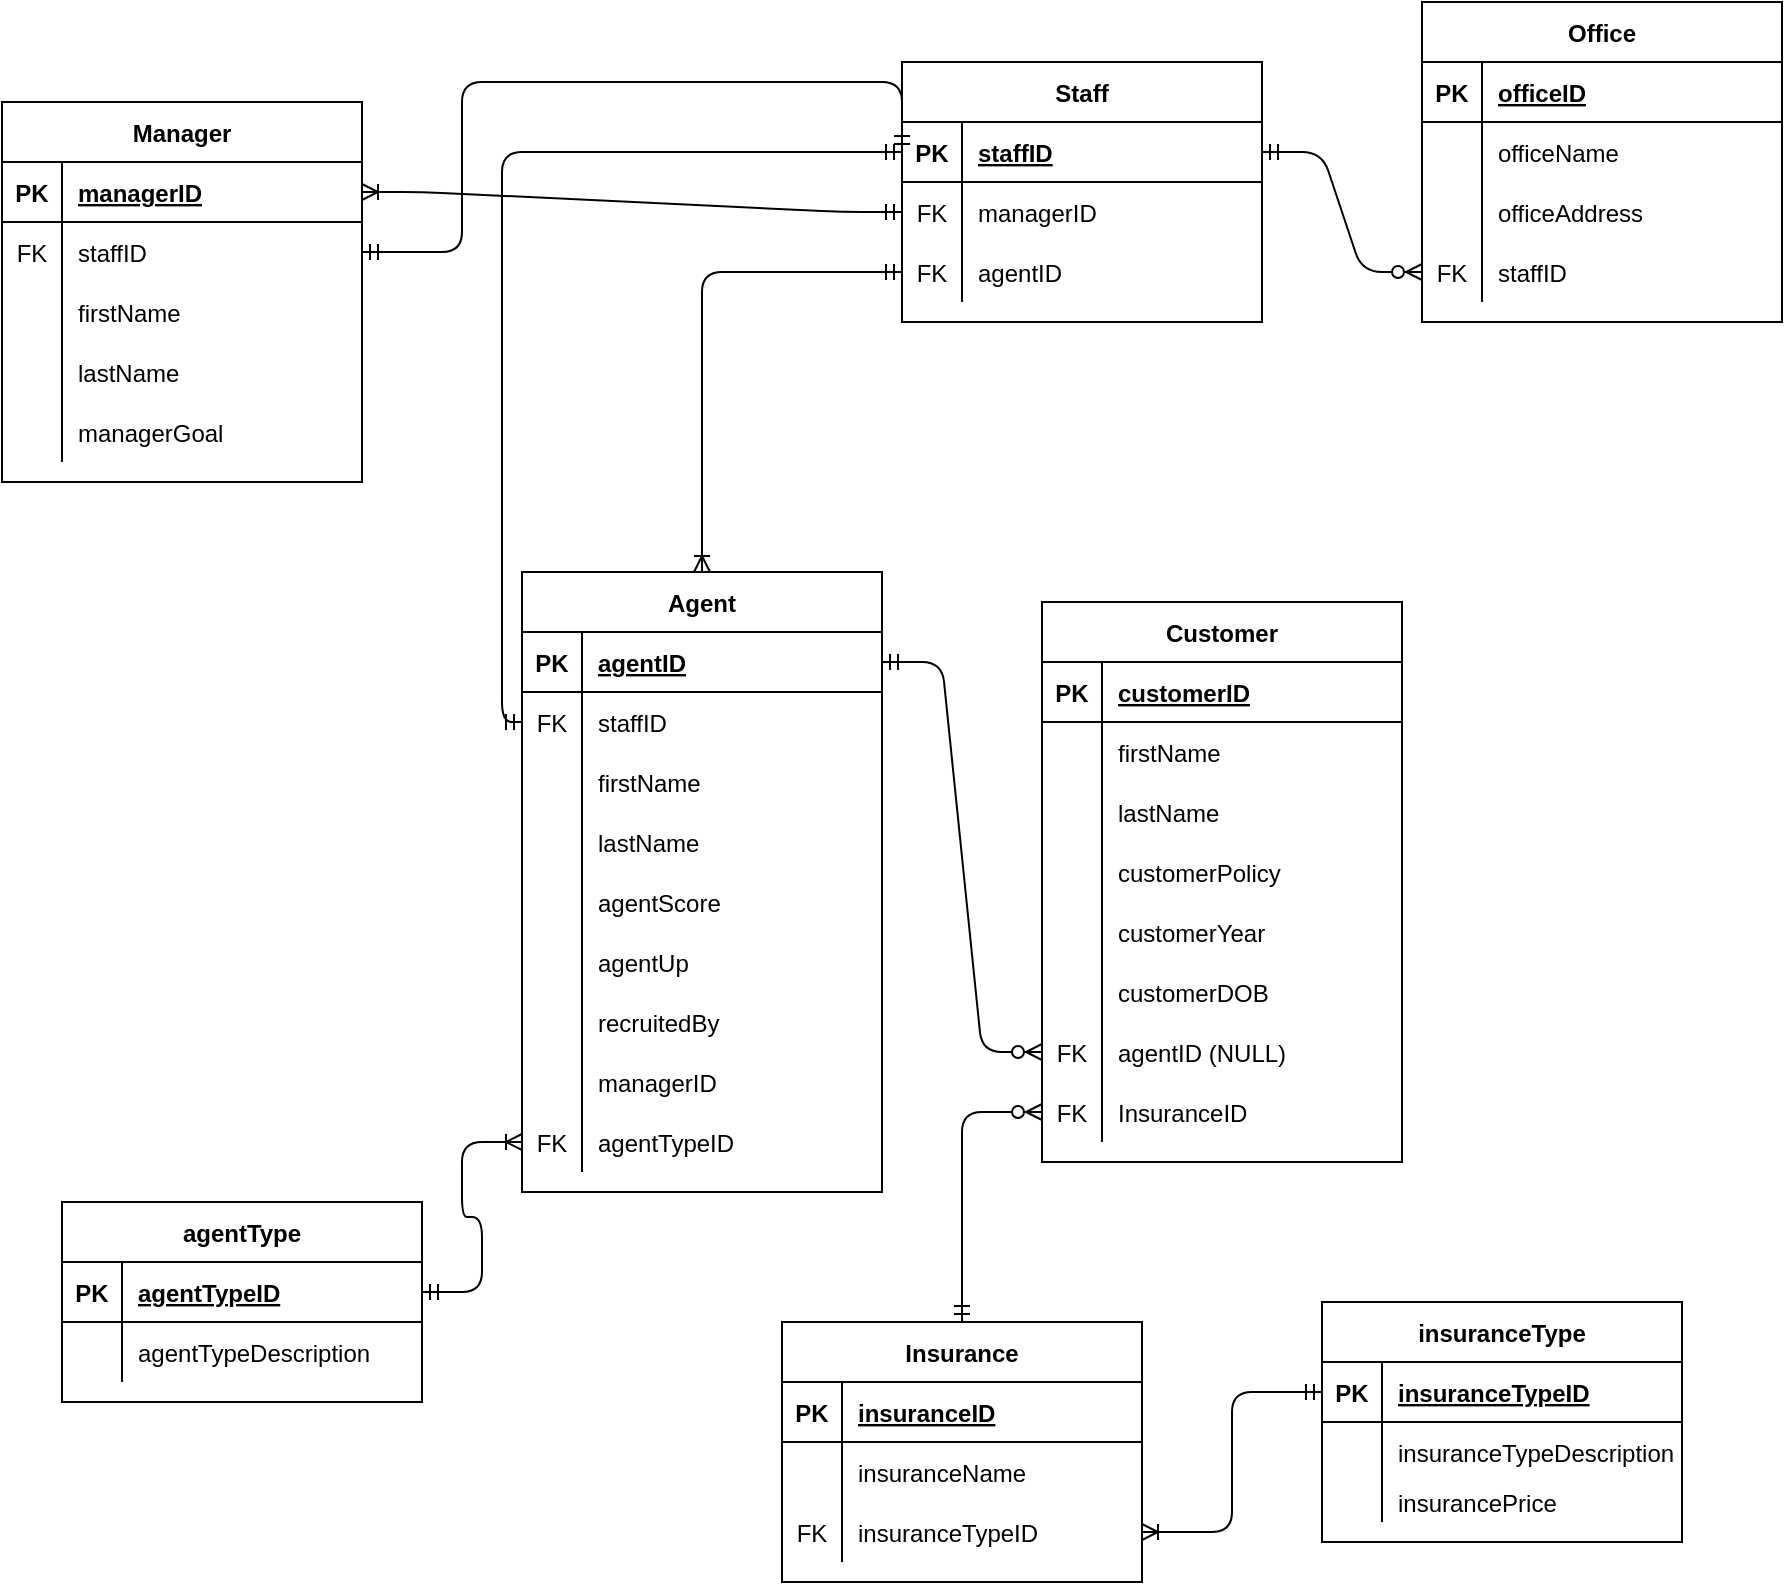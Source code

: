 <mxfile version="13.10.0" type="github">
  <diagram id="1as-1_g_z5-fIdYsQ-eC" name="Page-1">
    <mxGraphModel dx="2523" dy="2034" grid="1" gridSize="10" guides="1" tooltips="1" connect="1" arrows="1" fold="1" page="1" pageScale="1" pageWidth="850" pageHeight="1100" math="0" shadow="0">
      <root>
        <mxCell id="0" />
        <mxCell id="1" parent="0" />
        <mxCell id="rivJpe2qeoZ3pOPvyMkI-2" value="Office" style="shape=table;startSize=30;container=1;collapsible=1;childLayout=tableLayout;fixedRows=1;rowLines=0;fontStyle=1;align=center;resizeLast=1;" parent="1" vertex="1">
          <mxGeometry x="180" y="-180" width="180" height="160" as="geometry" />
        </mxCell>
        <mxCell id="rivJpe2qeoZ3pOPvyMkI-3" value="" style="shape=partialRectangle;collapsible=0;dropTarget=0;pointerEvents=0;fillColor=none;top=0;left=0;bottom=1;right=0;points=[[0,0.5],[1,0.5]];portConstraint=eastwest;" parent="rivJpe2qeoZ3pOPvyMkI-2" vertex="1">
          <mxGeometry y="30" width="180" height="30" as="geometry" />
        </mxCell>
        <mxCell id="rivJpe2qeoZ3pOPvyMkI-4" value="PK" style="shape=partialRectangle;connectable=0;fillColor=none;top=0;left=0;bottom=0;right=0;fontStyle=1;overflow=hidden;" parent="rivJpe2qeoZ3pOPvyMkI-3" vertex="1">
          <mxGeometry width="30" height="30" as="geometry" />
        </mxCell>
        <mxCell id="rivJpe2qeoZ3pOPvyMkI-5" value="officeID" style="shape=partialRectangle;connectable=0;fillColor=none;top=0;left=0;bottom=0;right=0;align=left;spacingLeft=6;fontStyle=5;overflow=hidden;" parent="rivJpe2qeoZ3pOPvyMkI-3" vertex="1">
          <mxGeometry x="30" width="150" height="30" as="geometry" />
        </mxCell>
        <mxCell id="rivJpe2qeoZ3pOPvyMkI-6" value="" style="shape=partialRectangle;collapsible=0;dropTarget=0;pointerEvents=0;fillColor=none;top=0;left=0;bottom=0;right=0;points=[[0,0.5],[1,0.5]];portConstraint=eastwest;" parent="rivJpe2qeoZ3pOPvyMkI-2" vertex="1">
          <mxGeometry y="60" width="180" height="30" as="geometry" />
        </mxCell>
        <mxCell id="rivJpe2qeoZ3pOPvyMkI-7" value="" style="shape=partialRectangle;connectable=0;fillColor=none;top=0;left=0;bottom=0;right=0;editable=1;overflow=hidden;" parent="rivJpe2qeoZ3pOPvyMkI-6" vertex="1">
          <mxGeometry width="30" height="30" as="geometry" />
        </mxCell>
        <mxCell id="rivJpe2qeoZ3pOPvyMkI-8" value="officeName" style="shape=partialRectangle;connectable=0;fillColor=none;top=0;left=0;bottom=0;right=0;align=left;spacingLeft=6;overflow=hidden;" parent="rivJpe2qeoZ3pOPvyMkI-6" vertex="1">
          <mxGeometry x="30" width="150" height="30" as="geometry" />
        </mxCell>
        <mxCell id="rivJpe2qeoZ3pOPvyMkI-12" value="" style="shape=partialRectangle;collapsible=0;dropTarget=0;pointerEvents=0;fillColor=none;top=0;left=0;bottom=0;right=0;points=[[0,0.5],[1,0.5]];portConstraint=eastwest;" parent="rivJpe2qeoZ3pOPvyMkI-2" vertex="1">
          <mxGeometry y="90" width="180" height="30" as="geometry" />
        </mxCell>
        <mxCell id="rivJpe2qeoZ3pOPvyMkI-13" value="" style="shape=partialRectangle;connectable=0;fillColor=none;top=0;left=0;bottom=0;right=0;editable=1;overflow=hidden;" parent="rivJpe2qeoZ3pOPvyMkI-12" vertex="1">
          <mxGeometry width="30" height="30" as="geometry" />
        </mxCell>
        <mxCell id="rivJpe2qeoZ3pOPvyMkI-14" value="officeAddress" style="shape=partialRectangle;connectable=0;fillColor=none;top=0;left=0;bottom=0;right=0;align=left;spacingLeft=6;overflow=hidden;" parent="rivJpe2qeoZ3pOPvyMkI-12" vertex="1">
          <mxGeometry x="30" width="150" height="30" as="geometry" />
        </mxCell>
        <mxCell id="LaG_IVPDNWVPYd7C0m55-23" value="" style="shape=partialRectangle;collapsible=0;dropTarget=0;pointerEvents=0;fillColor=none;top=0;left=0;bottom=0;right=0;points=[[0,0.5],[1,0.5]];portConstraint=eastwest;" parent="rivJpe2qeoZ3pOPvyMkI-2" vertex="1">
          <mxGeometry y="120" width="180" height="30" as="geometry" />
        </mxCell>
        <mxCell id="LaG_IVPDNWVPYd7C0m55-24" value="FK" style="shape=partialRectangle;connectable=0;fillColor=none;top=0;left=0;bottom=0;right=0;editable=1;overflow=hidden;" parent="LaG_IVPDNWVPYd7C0m55-23" vertex="1">
          <mxGeometry width="30" height="30" as="geometry" />
        </mxCell>
        <mxCell id="LaG_IVPDNWVPYd7C0m55-25" value="staffID" style="shape=partialRectangle;connectable=0;fillColor=none;top=0;left=0;bottom=0;right=0;align=left;spacingLeft=6;overflow=hidden;" parent="LaG_IVPDNWVPYd7C0m55-23" vertex="1">
          <mxGeometry x="30" width="150" height="30" as="geometry" />
        </mxCell>
        <mxCell id="LaG_IVPDNWVPYd7C0m55-26" value="Staff" style="shape=table;startSize=30;container=1;collapsible=1;childLayout=tableLayout;fixedRows=1;rowLines=0;fontStyle=1;align=center;resizeLast=1;" parent="1" vertex="1">
          <mxGeometry x="-80" y="-150" width="180" height="130" as="geometry" />
        </mxCell>
        <mxCell id="LaG_IVPDNWVPYd7C0m55-27" value="" style="shape=partialRectangle;collapsible=0;dropTarget=0;pointerEvents=0;fillColor=none;top=0;left=0;bottom=1;right=0;points=[[0,0.5],[1,0.5]];portConstraint=eastwest;" parent="LaG_IVPDNWVPYd7C0m55-26" vertex="1">
          <mxGeometry y="30" width="180" height="30" as="geometry" />
        </mxCell>
        <mxCell id="LaG_IVPDNWVPYd7C0m55-28" value="PK" style="shape=partialRectangle;connectable=0;fillColor=none;top=0;left=0;bottom=0;right=0;fontStyle=1;overflow=hidden;" parent="LaG_IVPDNWVPYd7C0m55-27" vertex="1">
          <mxGeometry width="30" height="30" as="geometry" />
        </mxCell>
        <mxCell id="LaG_IVPDNWVPYd7C0m55-29" value="staffID" style="shape=partialRectangle;connectable=0;fillColor=none;top=0;left=0;bottom=0;right=0;align=left;spacingLeft=6;fontStyle=5;overflow=hidden;" parent="LaG_IVPDNWVPYd7C0m55-27" vertex="1">
          <mxGeometry x="30" width="150" height="30" as="geometry" />
        </mxCell>
        <mxCell id="LaG_IVPDNWVPYd7C0m55-30" value="" style="shape=partialRectangle;collapsible=0;dropTarget=0;pointerEvents=0;fillColor=none;top=0;left=0;bottom=0;right=0;points=[[0,0.5],[1,0.5]];portConstraint=eastwest;" parent="LaG_IVPDNWVPYd7C0m55-26" vertex="1">
          <mxGeometry y="60" width="180" height="30" as="geometry" />
        </mxCell>
        <mxCell id="LaG_IVPDNWVPYd7C0m55-31" value="FK" style="shape=partialRectangle;connectable=0;fillColor=none;top=0;left=0;bottom=0;right=0;editable=1;overflow=hidden;" parent="LaG_IVPDNWVPYd7C0m55-30" vertex="1">
          <mxGeometry width="30" height="30" as="geometry" />
        </mxCell>
        <mxCell id="LaG_IVPDNWVPYd7C0m55-32" value="managerID" style="shape=partialRectangle;connectable=0;fillColor=none;top=0;left=0;bottom=0;right=0;align=left;spacingLeft=6;overflow=hidden;" parent="LaG_IVPDNWVPYd7C0m55-30" vertex="1">
          <mxGeometry x="30" width="150" height="30" as="geometry" />
        </mxCell>
        <mxCell id="LaG_IVPDNWVPYd7C0m55-33" value="" style="shape=partialRectangle;collapsible=0;dropTarget=0;pointerEvents=0;fillColor=none;top=0;left=0;bottom=0;right=0;points=[[0,0.5],[1,0.5]];portConstraint=eastwest;" parent="LaG_IVPDNWVPYd7C0m55-26" vertex="1">
          <mxGeometry y="90" width="180" height="30" as="geometry" />
        </mxCell>
        <mxCell id="LaG_IVPDNWVPYd7C0m55-34" value="FK" style="shape=partialRectangle;connectable=0;fillColor=none;top=0;left=0;bottom=0;right=0;editable=1;overflow=hidden;" parent="LaG_IVPDNWVPYd7C0m55-33" vertex="1">
          <mxGeometry width="30" height="30" as="geometry" />
        </mxCell>
        <mxCell id="LaG_IVPDNWVPYd7C0m55-35" value="agentID" style="shape=partialRectangle;connectable=0;fillColor=none;top=0;left=0;bottom=0;right=0;align=left;spacingLeft=6;overflow=hidden;" parent="LaG_IVPDNWVPYd7C0m55-33" vertex="1">
          <mxGeometry x="30" width="150" height="30" as="geometry" />
        </mxCell>
        <mxCell id="LaG_IVPDNWVPYd7C0m55-65" value="Manager" style="shape=table;startSize=30;container=1;collapsible=1;childLayout=tableLayout;fixedRows=1;rowLines=0;fontStyle=1;align=center;resizeLast=1;" parent="1" vertex="1">
          <mxGeometry x="-530" y="-130" width="180" height="190" as="geometry" />
        </mxCell>
        <mxCell id="LaG_IVPDNWVPYd7C0m55-66" value="" style="shape=partialRectangle;collapsible=0;dropTarget=0;pointerEvents=0;fillColor=none;top=0;left=0;bottom=1;right=0;points=[[0,0.5],[1,0.5]];portConstraint=eastwest;" parent="LaG_IVPDNWVPYd7C0m55-65" vertex="1">
          <mxGeometry y="30" width="180" height="30" as="geometry" />
        </mxCell>
        <mxCell id="LaG_IVPDNWVPYd7C0m55-67" value="PK" style="shape=partialRectangle;connectable=0;fillColor=none;top=0;left=0;bottom=0;right=0;fontStyle=1;overflow=hidden;" parent="LaG_IVPDNWVPYd7C0m55-66" vertex="1">
          <mxGeometry width="30" height="30" as="geometry" />
        </mxCell>
        <mxCell id="LaG_IVPDNWVPYd7C0m55-68" value="managerID" style="shape=partialRectangle;connectable=0;fillColor=none;top=0;left=0;bottom=0;right=0;align=left;spacingLeft=6;fontStyle=5;overflow=hidden;" parent="LaG_IVPDNWVPYd7C0m55-66" vertex="1">
          <mxGeometry x="30" width="150" height="30" as="geometry" />
        </mxCell>
        <mxCell id="LaG_IVPDNWVPYd7C0m55-69" value="" style="shape=partialRectangle;collapsible=0;dropTarget=0;pointerEvents=0;fillColor=none;top=0;left=0;bottom=0;right=0;points=[[0,0.5],[1,0.5]];portConstraint=eastwest;" parent="LaG_IVPDNWVPYd7C0m55-65" vertex="1">
          <mxGeometry y="60" width="180" height="30" as="geometry" />
        </mxCell>
        <mxCell id="LaG_IVPDNWVPYd7C0m55-70" value="FK" style="shape=partialRectangle;connectable=0;fillColor=none;top=0;left=0;bottom=0;right=0;editable=1;overflow=hidden;" parent="LaG_IVPDNWVPYd7C0m55-69" vertex="1">
          <mxGeometry width="30" height="30" as="geometry" />
        </mxCell>
        <mxCell id="LaG_IVPDNWVPYd7C0m55-71" value="staffID" style="shape=partialRectangle;connectable=0;fillColor=none;top=0;left=0;bottom=0;right=0;align=left;spacingLeft=6;overflow=hidden;" parent="LaG_IVPDNWVPYd7C0m55-69" vertex="1">
          <mxGeometry x="30" width="150" height="30" as="geometry" />
        </mxCell>
        <mxCell id="LaG_IVPDNWVPYd7C0m55-72" value="" style="shape=partialRectangle;collapsible=0;dropTarget=0;pointerEvents=0;fillColor=none;top=0;left=0;bottom=0;right=0;points=[[0,0.5],[1,0.5]];portConstraint=eastwest;" parent="LaG_IVPDNWVPYd7C0m55-65" vertex="1">
          <mxGeometry y="90" width="180" height="30" as="geometry" />
        </mxCell>
        <mxCell id="LaG_IVPDNWVPYd7C0m55-73" value="" style="shape=partialRectangle;connectable=0;fillColor=none;top=0;left=0;bottom=0;right=0;editable=1;overflow=hidden;" parent="LaG_IVPDNWVPYd7C0m55-72" vertex="1">
          <mxGeometry width="30" height="30" as="geometry" />
        </mxCell>
        <mxCell id="LaG_IVPDNWVPYd7C0m55-74" value="firstName" style="shape=partialRectangle;connectable=0;fillColor=none;top=0;left=0;bottom=0;right=0;align=left;spacingLeft=6;overflow=hidden;" parent="LaG_IVPDNWVPYd7C0m55-72" vertex="1">
          <mxGeometry x="30" width="150" height="30" as="geometry" />
        </mxCell>
        <mxCell id="LaG_IVPDNWVPYd7C0m55-75" value="" style="shape=partialRectangle;collapsible=0;dropTarget=0;pointerEvents=0;fillColor=none;top=0;left=0;bottom=0;right=0;points=[[0,0.5],[1,0.5]];portConstraint=eastwest;" parent="LaG_IVPDNWVPYd7C0m55-65" vertex="1">
          <mxGeometry y="120" width="180" height="30" as="geometry" />
        </mxCell>
        <mxCell id="LaG_IVPDNWVPYd7C0m55-76" value="" style="shape=partialRectangle;connectable=0;fillColor=none;top=0;left=0;bottom=0;right=0;editable=1;overflow=hidden;" parent="LaG_IVPDNWVPYd7C0m55-75" vertex="1">
          <mxGeometry width="30" height="30" as="geometry" />
        </mxCell>
        <mxCell id="LaG_IVPDNWVPYd7C0m55-77" value="lastName" style="shape=partialRectangle;connectable=0;fillColor=none;top=0;left=0;bottom=0;right=0;align=left;spacingLeft=6;overflow=hidden;" parent="LaG_IVPDNWVPYd7C0m55-75" vertex="1">
          <mxGeometry x="30" width="150" height="30" as="geometry" />
        </mxCell>
        <mxCell id="LaG_IVPDNWVPYd7C0m55-104" value="" style="shape=partialRectangle;collapsible=0;dropTarget=0;pointerEvents=0;fillColor=none;top=0;left=0;bottom=0;right=0;points=[[0,0.5],[1,0.5]];portConstraint=eastwest;" parent="LaG_IVPDNWVPYd7C0m55-65" vertex="1">
          <mxGeometry y="150" width="180" height="30" as="geometry" />
        </mxCell>
        <mxCell id="LaG_IVPDNWVPYd7C0m55-105" value="" style="shape=partialRectangle;connectable=0;fillColor=none;top=0;left=0;bottom=0;right=0;editable=1;overflow=hidden;" parent="LaG_IVPDNWVPYd7C0m55-104" vertex="1">
          <mxGeometry width="30" height="30" as="geometry" />
        </mxCell>
        <mxCell id="LaG_IVPDNWVPYd7C0m55-106" value="managerGoal" style="shape=partialRectangle;connectable=0;fillColor=none;top=0;left=0;bottom=0;right=0;align=left;spacingLeft=6;overflow=hidden;" parent="LaG_IVPDNWVPYd7C0m55-104" vertex="1">
          <mxGeometry x="30" width="150" height="30" as="geometry" />
        </mxCell>
        <mxCell id="LaG_IVPDNWVPYd7C0m55-91" value="Agent" style="shape=table;startSize=30;container=1;collapsible=1;childLayout=tableLayout;fixedRows=1;rowLines=0;fontStyle=1;align=center;resizeLast=1;" parent="1" vertex="1">
          <mxGeometry x="-270" y="105" width="180" height="310" as="geometry" />
        </mxCell>
        <mxCell id="LaG_IVPDNWVPYd7C0m55-92" value="" style="shape=partialRectangle;collapsible=0;dropTarget=0;pointerEvents=0;fillColor=none;top=0;left=0;bottom=1;right=0;points=[[0,0.5],[1,0.5]];portConstraint=eastwest;" parent="LaG_IVPDNWVPYd7C0m55-91" vertex="1">
          <mxGeometry y="30" width="180" height="30" as="geometry" />
        </mxCell>
        <mxCell id="LaG_IVPDNWVPYd7C0m55-93" value="PK" style="shape=partialRectangle;connectable=0;fillColor=none;top=0;left=0;bottom=0;right=0;fontStyle=1;overflow=hidden;" parent="LaG_IVPDNWVPYd7C0m55-92" vertex="1">
          <mxGeometry width="30" height="30" as="geometry" />
        </mxCell>
        <mxCell id="LaG_IVPDNWVPYd7C0m55-94" value="agentID" style="shape=partialRectangle;connectable=0;fillColor=none;top=0;left=0;bottom=0;right=0;align=left;spacingLeft=6;fontStyle=5;overflow=hidden;" parent="LaG_IVPDNWVPYd7C0m55-92" vertex="1">
          <mxGeometry x="30" width="150" height="30" as="geometry" />
        </mxCell>
        <mxCell id="LaG_IVPDNWVPYd7C0m55-95" value="" style="shape=partialRectangle;collapsible=0;dropTarget=0;pointerEvents=0;fillColor=none;top=0;left=0;bottom=0;right=0;points=[[0,0.5],[1,0.5]];portConstraint=eastwest;" parent="LaG_IVPDNWVPYd7C0m55-91" vertex="1">
          <mxGeometry y="60" width="180" height="30" as="geometry" />
        </mxCell>
        <mxCell id="LaG_IVPDNWVPYd7C0m55-96" value="FK" style="shape=partialRectangle;connectable=0;fillColor=none;top=0;left=0;bottom=0;right=0;editable=1;overflow=hidden;" parent="LaG_IVPDNWVPYd7C0m55-95" vertex="1">
          <mxGeometry width="30" height="30" as="geometry" />
        </mxCell>
        <mxCell id="LaG_IVPDNWVPYd7C0m55-97" value="staffID" style="shape=partialRectangle;connectable=0;fillColor=none;top=0;left=0;bottom=0;right=0;align=left;spacingLeft=6;overflow=hidden;" parent="LaG_IVPDNWVPYd7C0m55-95" vertex="1">
          <mxGeometry x="30" width="150" height="30" as="geometry" />
        </mxCell>
        <mxCell id="LaG_IVPDNWVPYd7C0m55-98" value="" style="shape=partialRectangle;collapsible=0;dropTarget=0;pointerEvents=0;fillColor=none;top=0;left=0;bottom=0;right=0;points=[[0,0.5],[1,0.5]];portConstraint=eastwest;" parent="LaG_IVPDNWVPYd7C0m55-91" vertex="1">
          <mxGeometry y="90" width="180" height="30" as="geometry" />
        </mxCell>
        <mxCell id="LaG_IVPDNWVPYd7C0m55-99" value="" style="shape=partialRectangle;connectable=0;fillColor=none;top=0;left=0;bottom=0;right=0;editable=1;overflow=hidden;" parent="LaG_IVPDNWVPYd7C0m55-98" vertex="1">
          <mxGeometry width="30" height="30" as="geometry" />
        </mxCell>
        <mxCell id="LaG_IVPDNWVPYd7C0m55-100" value="firstName" style="shape=partialRectangle;connectable=0;fillColor=none;top=0;left=0;bottom=0;right=0;align=left;spacingLeft=6;overflow=hidden;" parent="LaG_IVPDNWVPYd7C0m55-98" vertex="1">
          <mxGeometry x="30" width="150" height="30" as="geometry" />
        </mxCell>
        <mxCell id="LaG_IVPDNWVPYd7C0m55-101" value="" style="shape=partialRectangle;collapsible=0;dropTarget=0;pointerEvents=0;fillColor=none;top=0;left=0;bottom=0;right=0;points=[[0,0.5],[1,0.5]];portConstraint=eastwest;" parent="LaG_IVPDNWVPYd7C0m55-91" vertex="1">
          <mxGeometry y="120" width="180" height="30" as="geometry" />
        </mxCell>
        <mxCell id="LaG_IVPDNWVPYd7C0m55-102" value="" style="shape=partialRectangle;connectable=0;fillColor=none;top=0;left=0;bottom=0;right=0;editable=1;overflow=hidden;" parent="LaG_IVPDNWVPYd7C0m55-101" vertex="1">
          <mxGeometry width="30" height="30" as="geometry" />
        </mxCell>
        <mxCell id="LaG_IVPDNWVPYd7C0m55-103" value="lastName" style="shape=partialRectangle;connectable=0;fillColor=none;top=0;left=0;bottom=0;right=0;align=left;spacingLeft=6;overflow=hidden;" parent="LaG_IVPDNWVPYd7C0m55-101" vertex="1">
          <mxGeometry x="30" width="150" height="30" as="geometry" />
        </mxCell>
        <mxCell id="LaG_IVPDNWVPYd7C0m55-122" value="" style="shape=partialRectangle;collapsible=0;dropTarget=0;pointerEvents=0;fillColor=none;top=0;left=0;bottom=0;right=0;points=[[0,0.5],[1,0.5]];portConstraint=eastwest;" parent="LaG_IVPDNWVPYd7C0m55-91" vertex="1">
          <mxGeometry y="150" width="180" height="30" as="geometry" />
        </mxCell>
        <mxCell id="LaG_IVPDNWVPYd7C0m55-123" value="" style="shape=partialRectangle;connectable=0;fillColor=none;top=0;left=0;bottom=0;right=0;editable=1;overflow=hidden;" parent="LaG_IVPDNWVPYd7C0m55-122" vertex="1">
          <mxGeometry width="30" height="30" as="geometry" />
        </mxCell>
        <mxCell id="LaG_IVPDNWVPYd7C0m55-124" value="agentScore" style="shape=partialRectangle;connectable=0;fillColor=none;top=0;left=0;bottom=0;right=0;align=left;spacingLeft=6;overflow=hidden;" parent="LaG_IVPDNWVPYd7C0m55-122" vertex="1">
          <mxGeometry x="30" width="150" height="30" as="geometry" />
        </mxCell>
        <mxCell id="LaG_IVPDNWVPYd7C0m55-125" value="" style="shape=partialRectangle;collapsible=0;dropTarget=0;pointerEvents=0;fillColor=none;top=0;left=0;bottom=0;right=0;points=[[0,0.5],[1,0.5]];portConstraint=eastwest;" parent="LaG_IVPDNWVPYd7C0m55-91" vertex="1">
          <mxGeometry y="180" width="180" height="30" as="geometry" />
        </mxCell>
        <mxCell id="LaG_IVPDNWVPYd7C0m55-126" value="" style="shape=partialRectangle;connectable=0;fillColor=none;top=0;left=0;bottom=0;right=0;editable=1;overflow=hidden;" parent="LaG_IVPDNWVPYd7C0m55-125" vertex="1">
          <mxGeometry width="30" height="30" as="geometry" />
        </mxCell>
        <mxCell id="LaG_IVPDNWVPYd7C0m55-127" value="agentUp" style="shape=partialRectangle;connectable=0;fillColor=none;top=0;left=0;bottom=0;right=0;align=left;spacingLeft=6;overflow=hidden;" parent="LaG_IVPDNWVPYd7C0m55-125" vertex="1">
          <mxGeometry x="30" width="150" height="30" as="geometry" />
        </mxCell>
        <mxCell id="LaG_IVPDNWVPYd7C0m55-128" value="" style="shape=partialRectangle;collapsible=0;dropTarget=0;pointerEvents=0;fillColor=none;top=0;left=0;bottom=0;right=0;points=[[0,0.5],[1,0.5]];portConstraint=eastwest;" parent="LaG_IVPDNWVPYd7C0m55-91" vertex="1">
          <mxGeometry y="210" width="180" height="30" as="geometry" />
        </mxCell>
        <mxCell id="LaG_IVPDNWVPYd7C0m55-129" value="" style="shape=partialRectangle;connectable=0;fillColor=none;top=0;left=0;bottom=0;right=0;editable=1;overflow=hidden;" parent="LaG_IVPDNWVPYd7C0m55-128" vertex="1">
          <mxGeometry width="30" height="30" as="geometry" />
        </mxCell>
        <mxCell id="LaG_IVPDNWVPYd7C0m55-130" value="recruitedBy" style="shape=partialRectangle;connectable=0;fillColor=none;top=0;left=0;bottom=0;right=0;align=left;spacingLeft=6;overflow=hidden;" parent="LaG_IVPDNWVPYd7C0m55-128" vertex="1">
          <mxGeometry x="30" width="150" height="30" as="geometry" />
        </mxCell>
        <mxCell id="LaG_IVPDNWVPYd7C0m55-131" value="" style="shape=partialRectangle;collapsible=0;dropTarget=0;pointerEvents=0;fillColor=none;top=0;left=0;bottom=0;right=0;points=[[0,0.5],[1,0.5]];portConstraint=eastwest;" parent="LaG_IVPDNWVPYd7C0m55-91" vertex="1">
          <mxGeometry y="240" width="180" height="30" as="geometry" />
        </mxCell>
        <mxCell id="LaG_IVPDNWVPYd7C0m55-132" value="" style="shape=partialRectangle;connectable=0;fillColor=none;top=0;left=0;bottom=0;right=0;editable=1;overflow=hidden;" parent="LaG_IVPDNWVPYd7C0m55-131" vertex="1">
          <mxGeometry width="30" height="30" as="geometry" />
        </mxCell>
        <mxCell id="LaG_IVPDNWVPYd7C0m55-133" value="managerID" style="shape=partialRectangle;connectable=0;fillColor=none;top=0;left=0;bottom=0;right=0;align=left;spacingLeft=6;overflow=hidden;" parent="LaG_IVPDNWVPYd7C0m55-131" vertex="1">
          <mxGeometry x="30" width="150" height="30" as="geometry" />
        </mxCell>
        <mxCell id="LaG_IVPDNWVPYd7C0m55-252" value="" style="shape=partialRectangle;collapsible=0;dropTarget=0;pointerEvents=0;fillColor=none;top=0;left=0;bottom=0;right=0;points=[[0,0.5],[1,0.5]];portConstraint=eastwest;" parent="LaG_IVPDNWVPYd7C0m55-91" vertex="1">
          <mxGeometry y="270" width="180" height="30" as="geometry" />
        </mxCell>
        <mxCell id="LaG_IVPDNWVPYd7C0m55-253" value="FK" style="shape=partialRectangle;connectable=0;fillColor=none;top=0;left=0;bottom=0;right=0;editable=1;overflow=hidden;" parent="LaG_IVPDNWVPYd7C0m55-252" vertex="1">
          <mxGeometry width="30" height="30" as="geometry" />
        </mxCell>
        <mxCell id="LaG_IVPDNWVPYd7C0m55-254" value="agentTypeID" style="shape=partialRectangle;connectable=0;fillColor=none;top=0;left=0;bottom=0;right=0;align=left;spacingLeft=6;overflow=hidden;" parent="LaG_IVPDNWVPYd7C0m55-252" vertex="1">
          <mxGeometry x="30" width="150" height="30" as="geometry" />
        </mxCell>
        <mxCell id="LaG_IVPDNWVPYd7C0m55-134" value="agentType" style="shape=table;startSize=30;container=1;collapsible=1;childLayout=tableLayout;fixedRows=1;rowLines=0;fontStyle=1;align=center;resizeLast=1;" parent="1" vertex="1">
          <mxGeometry x="-500" y="420" width="180" height="100" as="geometry" />
        </mxCell>
        <mxCell id="LaG_IVPDNWVPYd7C0m55-135" value="" style="shape=partialRectangle;collapsible=0;dropTarget=0;pointerEvents=0;fillColor=none;top=0;left=0;bottom=1;right=0;points=[[0,0.5],[1,0.5]];portConstraint=eastwest;" parent="LaG_IVPDNWVPYd7C0m55-134" vertex="1">
          <mxGeometry y="30" width="180" height="30" as="geometry" />
        </mxCell>
        <mxCell id="LaG_IVPDNWVPYd7C0m55-136" value="PK" style="shape=partialRectangle;connectable=0;fillColor=none;top=0;left=0;bottom=0;right=0;fontStyle=1;overflow=hidden;" parent="LaG_IVPDNWVPYd7C0m55-135" vertex="1">
          <mxGeometry width="30" height="30" as="geometry" />
        </mxCell>
        <mxCell id="LaG_IVPDNWVPYd7C0m55-137" value="agentTypeID" style="shape=partialRectangle;connectable=0;fillColor=none;top=0;left=0;bottom=0;right=0;align=left;spacingLeft=6;fontStyle=5;overflow=hidden;" parent="LaG_IVPDNWVPYd7C0m55-135" vertex="1">
          <mxGeometry x="30" width="150" height="30" as="geometry" />
        </mxCell>
        <mxCell id="LaG_IVPDNWVPYd7C0m55-138" value="" style="shape=partialRectangle;collapsible=0;dropTarget=0;pointerEvents=0;fillColor=none;top=0;left=0;bottom=0;right=0;points=[[0,0.5],[1,0.5]];portConstraint=eastwest;" parent="LaG_IVPDNWVPYd7C0m55-134" vertex="1">
          <mxGeometry y="60" width="180" height="30" as="geometry" />
        </mxCell>
        <mxCell id="LaG_IVPDNWVPYd7C0m55-139" value="" style="shape=partialRectangle;connectable=0;fillColor=none;top=0;left=0;bottom=0;right=0;editable=1;overflow=hidden;" parent="LaG_IVPDNWVPYd7C0m55-138" vertex="1">
          <mxGeometry width="30" height="30" as="geometry" />
        </mxCell>
        <mxCell id="LaG_IVPDNWVPYd7C0m55-140" value="agentTypeDescription" style="shape=partialRectangle;connectable=0;fillColor=none;top=0;left=0;bottom=0;right=0;align=left;spacingLeft=6;overflow=hidden;" parent="LaG_IVPDNWVPYd7C0m55-138" vertex="1">
          <mxGeometry x="30" width="150" height="30" as="geometry" />
        </mxCell>
        <mxCell id="LaG_IVPDNWVPYd7C0m55-147" value="Customer" style="shape=table;startSize=30;container=1;collapsible=1;childLayout=tableLayout;fixedRows=1;rowLines=0;fontStyle=1;align=center;resizeLast=1;" parent="1" vertex="1">
          <mxGeometry x="-10" y="120" width="180" height="280" as="geometry" />
        </mxCell>
        <mxCell id="LaG_IVPDNWVPYd7C0m55-148" value="" style="shape=partialRectangle;collapsible=0;dropTarget=0;pointerEvents=0;fillColor=none;top=0;left=0;bottom=1;right=0;points=[[0,0.5],[1,0.5]];portConstraint=eastwest;" parent="LaG_IVPDNWVPYd7C0m55-147" vertex="1">
          <mxGeometry y="30" width="180" height="30" as="geometry" />
        </mxCell>
        <mxCell id="LaG_IVPDNWVPYd7C0m55-149" value="PK" style="shape=partialRectangle;connectable=0;fillColor=none;top=0;left=0;bottom=0;right=0;fontStyle=1;overflow=hidden;" parent="LaG_IVPDNWVPYd7C0m55-148" vertex="1">
          <mxGeometry width="30" height="30" as="geometry" />
        </mxCell>
        <mxCell id="LaG_IVPDNWVPYd7C0m55-150" value="customerID" style="shape=partialRectangle;connectable=0;fillColor=none;top=0;left=0;bottom=0;right=0;align=left;spacingLeft=6;fontStyle=5;overflow=hidden;" parent="LaG_IVPDNWVPYd7C0m55-148" vertex="1">
          <mxGeometry x="30" width="150" height="30" as="geometry" />
        </mxCell>
        <mxCell id="LaG_IVPDNWVPYd7C0m55-151" value="" style="shape=partialRectangle;collapsible=0;dropTarget=0;pointerEvents=0;fillColor=none;top=0;left=0;bottom=0;right=0;points=[[0,0.5],[1,0.5]];portConstraint=eastwest;" parent="LaG_IVPDNWVPYd7C0m55-147" vertex="1">
          <mxGeometry y="60" width="180" height="30" as="geometry" />
        </mxCell>
        <mxCell id="LaG_IVPDNWVPYd7C0m55-152" value="" style="shape=partialRectangle;connectable=0;fillColor=none;top=0;left=0;bottom=0;right=0;editable=1;overflow=hidden;" parent="LaG_IVPDNWVPYd7C0m55-151" vertex="1">
          <mxGeometry width="30" height="30" as="geometry" />
        </mxCell>
        <mxCell id="LaG_IVPDNWVPYd7C0m55-153" value="firstName" style="shape=partialRectangle;connectable=0;fillColor=none;top=0;left=0;bottom=0;right=0;align=left;spacingLeft=6;overflow=hidden;" parent="LaG_IVPDNWVPYd7C0m55-151" vertex="1">
          <mxGeometry x="30" width="150" height="30" as="geometry" />
        </mxCell>
        <mxCell id="LaG_IVPDNWVPYd7C0m55-154" value="" style="shape=partialRectangle;collapsible=0;dropTarget=0;pointerEvents=0;fillColor=none;top=0;left=0;bottom=0;right=0;points=[[0,0.5],[1,0.5]];portConstraint=eastwest;" parent="LaG_IVPDNWVPYd7C0m55-147" vertex="1">
          <mxGeometry y="90" width="180" height="30" as="geometry" />
        </mxCell>
        <mxCell id="LaG_IVPDNWVPYd7C0m55-155" value="" style="shape=partialRectangle;connectable=0;fillColor=none;top=0;left=0;bottom=0;right=0;editable=1;overflow=hidden;" parent="LaG_IVPDNWVPYd7C0m55-154" vertex="1">
          <mxGeometry width="30" height="30" as="geometry" />
        </mxCell>
        <mxCell id="LaG_IVPDNWVPYd7C0m55-156" value="lastName" style="shape=partialRectangle;connectable=0;fillColor=none;top=0;left=0;bottom=0;right=0;align=left;spacingLeft=6;overflow=hidden;" parent="LaG_IVPDNWVPYd7C0m55-154" vertex="1">
          <mxGeometry x="30" width="150" height="30" as="geometry" />
        </mxCell>
        <mxCell id="LaG_IVPDNWVPYd7C0m55-157" value="" style="shape=partialRectangle;collapsible=0;dropTarget=0;pointerEvents=0;fillColor=none;top=0;left=0;bottom=0;right=0;points=[[0,0.5],[1,0.5]];portConstraint=eastwest;" parent="LaG_IVPDNWVPYd7C0m55-147" vertex="1">
          <mxGeometry y="120" width="180" height="30" as="geometry" />
        </mxCell>
        <mxCell id="LaG_IVPDNWVPYd7C0m55-158" value="" style="shape=partialRectangle;connectable=0;fillColor=none;top=0;left=0;bottom=0;right=0;editable=1;overflow=hidden;" parent="LaG_IVPDNWVPYd7C0m55-157" vertex="1">
          <mxGeometry width="30" height="30" as="geometry" />
        </mxCell>
        <mxCell id="LaG_IVPDNWVPYd7C0m55-159" value="customerPolicy" style="shape=partialRectangle;connectable=0;fillColor=none;top=0;left=0;bottom=0;right=0;align=left;spacingLeft=6;overflow=hidden;" parent="LaG_IVPDNWVPYd7C0m55-157" vertex="1">
          <mxGeometry x="30" width="150" height="30" as="geometry" />
        </mxCell>
        <mxCell id="LaG_IVPDNWVPYd7C0m55-160" value="" style="shape=partialRectangle;collapsible=0;dropTarget=0;pointerEvents=0;fillColor=none;top=0;left=0;bottom=0;right=0;points=[[0,0.5],[1,0.5]];portConstraint=eastwest;" parent="LaG_IVPDNWVPYd7C0m55-147" vertex="1">
          <mxGeometry y="150" width="180" height="30" as="geometry" />
        </mxCell>
        <mxCell id="LaG_IVPDNWVPYd7C0m55-161" value="" style="shape=partialRectangle;connectable=0;fillColor=none;top=0;left=0;bottom=0;right=0;editable=1;overflow=hidden;" parent="LaG_IVPDNWVPYd7C0m55-160" vertex="1">
          <mxGeometry width="30" height="30" as="geometry" />
        </mxCell>
        <mxCell id="LaG_IVPDNWVPYd7C0m55-162" value="customerYear" style="shape=partialRectangle;connectable=0;fillColor=none;top=0;left=0;bottom=0;right=0;align=left;spacingLeft=6;overflow=hidden;" parent="LaG_IVPDNWVPYd7C0m55-160" vertex="1">
          <mxGeometry x="30" width="150" height="30" as="geometry" />
        </mxCell>
        <mxCell id="LaG_IVPDNWVPYd7C0m55-163" value="" style="shape=partialRectangle;collapsible=0;dropTarget=0;pointerEvents=0;fillColor=none;top=0;left=0;bottom=0;right=0;points=[[0,0.5],[1,0.5]];portConstraint=eastwest;" parent="LaG_IVPDNWVPYd7C0m55-147" vertex="1">
          <mxGeometry y="180" width="180" height="30" as="geometry" />
        </mxCell>
        <mxCell id="LaG_IVPDNWVPYd7C0m55-164" value="" style="shape=partialRectangle;connectable=0;fillColor=none;top=0;left=0;bottom=0;right=0;editable=1;overflow=hidden;" parent="LaG_IVPDNWVPYd7C0m55-163" vertex="1">
          <mxGeometry width="30" height="30" as="geometry" />
        </mxCell>
        <mxCell id="LaG_IVPDNWVPYd7C0m55-165" value="customerDOB" style="shape=partialRectangle;connectable=0;fillColor=none;top=0;left=0;bottom=0;right=0;align=left;spacingLeft=6;overflow=hidden;" parent="LaG_IVPDNWVPYd7C0m55-163" vertex="1">
          <mxGeometry x="30" width="150" height="30" as="geometry" />
        </mxCell>
        <mxCell id="LaG_IVPDNWVPYd7C0m55-166" value="" style="shape=partialRectangle;collapsible=0;dropTarget=0;pointerEvents=0;fillColor=none;top=0;left=0;bottom=0;right=0;points=[[0,0.5],[1,0.5]];portConstraint=eastwest;" parent="LaG_IVPDNWVPYd7C0m55-147" vertex="1">
          <mxGeometry y="210" width="180" height="30" as="geometry" />
        </mxCell>
        <mxCell id="LaG_IVPDNWVPYd7C0m55-167" value="FK" style="shape=partialRectangle;connectable=0;fillColor=none;top=0;left=0;bottom=0;right=0;editable=1;overflow=hidden;" parent="LaG_IVPDNWVPYd7C0m55-166" vertex="1">
          <mxGeometry width="30" height="30" as="geometry" />
        </mxCell>
        <mxCell id="LaG_IVPDNWVPYd7C0m55-168" value="agentID (NULL)" style="shape=partialRectangle;connectable=0;fillColor=none;top=0;left=0;bottom=0;right=0;align=left;spacingLeft=6;overflow=hidden;" parent="LaG_IVPDNWVPYd7C0m55-166" vertex="1">
          <mxGeometry x="30" width="150" height="30" as="geometry" />
        </mxCell>
        <mxCell id="LaG_IVPDNWVPYd7C0m55-258" value="" style="shape=partialRectangle;collapsible=0;dropTarget=0;pointerEvents=0;fillColor=none;top=0;left=0;bottom=0;right=0;points=[[0,0.5],[1,0.5]];portConstraint=eastwest;" parent="LaG_IVPDNWVPYd7C0m55-147" vertex="1">
          <mxGeometry y="240" width="180" height="30" as="geometry" />
        </mxCell>
        <mxCell id="LaG_IVPDNWVPYd7C0m55-259" value="FK" style="shape=partialRectangle;connectable=0;fillColor=none;top=0;left=0;bottom=0;right=0;editable=1;overflow=hidden;" parent="LaG_IVPDNWVPYd7C0m55-258" vertex="1">
          <mxGeometry width="30" height="30" as="geometry" />
        </mxCell>
        <mxCell id="LaG_IVPDNWVPYd7C0m55-260" value="InsuranceID" style="shape=partialRectangle;connectable=0;fillColor=none;top=0;left=0;bottom=0;right=0;align=left;spacingLeft=6;overflow=hidden;" parent="LaG_IVPDNWVPYd7C0m55-258" vertex="1">
          <mxGeometry x="30" width="150" height="30" as="geometry" />
        </mxCell>
        <mxCell id="LaG_IVPDNWVPYd7C0m55-169" value="insuranceType" style="shape=table;startSize=30;container=1;collapsible=1;childLayout=tableLayout;fixedRows=1;rowLines=0;fontStyle=1;align=center;resizeLast=1;" parent="1" vertex="1">
          <mxGeometry x="130" y="470" width="180" height="120" as="geometry" />
        </mxCell>
        <mxCell id="LaG_IVPDNWVPYd7C0m55-170" value="" style="shape=partialRectangle;collapsible=0;dropTarget=0;pointerEvents=0;fillColor=none;top=0;left=0;bottom=1;right=0;points=[[0,0.5],[1,0.5]];portConstraint=eastwest;" parent="LaG_IVPDNWVPYd7C0m55-169" vertex="1">
          <mxGeometry y="30" width="180" height="30" as="geometry" />
        </mxCell>
        <mxCell id="LaG_IVPDNWVPYd7C0m55-171" value="PK" style="shape=partialRectangle;connectable=0;fillColor=none;top=0;left=0;bottom=0;right=0;fontStyle=1;overflow=hidden;" parent="LaG_IVPDNWVPYd7C0m55-170" vertex="1">
          <mxGeometry width="30" height="30" as="geometry" />
        </mxCell>
        <mxCell id="LaG_IVPDNWVPYd7C0m55-172" value="insuranceTypeID" style="shape=partialRectangle;connectable=0;fillColor=none;top=0;left=0;bottom=0;right=0;align=left;spacingLeft=6;fontStyle=5;overflow=hidden;" parent="LaG_IVPDNWVPYd7C0m55-170" vertex="1">
          <mxGeometry x="30" width="150" height="30" as="geometry" />
        </mxCell>
        <mxCell id="LaG_IVPDNWVPYd7C0m55-173" value="" style="shape=partialRectangle;collapsible=0;dropTarget=0;pointerEvents=0;fillColor=none;top=0;left=0;bottom=0;right=0;points=[[0,0.5],[1,0.5]];portConstraint=eastwest;" parent="LaG_IVPDNWVPYd7C0m55-169" vertex="1">
          <mxGeometry y="60" width="180" height="30" as="geometry" />
        </mxCell>
        <mxCell id="LaG_IVPDNWVPYd7C0m55-174" value="" style="shape=partialRectangle;connectable=0;fillColor=none;top=0;left=0;bottom=0;right=0;editable=1;overflow=hidden;" parent="LaG_IVPDNWVPYd7C0m55-173" vertex="1">
          <mxGeometry width="30" height="30" as="geometry" />
        </mxCell>
        <mxCell id="LaG_IVPDNWVPYd7C0m55-175" value="insuranceTypeDescription" style="shape=partialRectangle;connectable=0;fillColor=none;top=0;left=0;bottom=0;right=0;align=left;spacingLeft=6;overflow=hidden;" parent="LaG_IVPDNWVPYd7C0m55-173" vertex="1">
          <mxGeometry x="30" width="150" height="30" as="geometry" />
        </mxCell>
        <mxCell id="LaG_IVPDNWVPYd7C0m55-179" value="" style="shape=partialRectangle;collapsible=0;dropTarget=0;pointerEvents=0;fillColor=none;top=0;left=0;bottom=0;right=0;points=[[0,0.5],[1,0.5]];portConstraint=eastwest;" parent="LaG_IVPDNWVPYd7C0m55-169" vertex="1">
          <mxGeometry y="90" width="180" height="20" as="geometry" />
        </mxCell>
        <mxCell id="LaG_IVPDNWVPYd7C0m55-180" value="" style="shape=partialRectangle;connectable=0;fillColor=none;top=0;left=0;bottom=0;right=0;editable=1;overflow=hidden;" parent="LaG_IVPDNWVPYd7C0m55-179" vertex="1">
          <mxGeometry width="30" height="20" as="geometry" />
        </mxCell>
        <mxCell id="LaG_IVPDNWVPYd7C0m55-181" value="insurancePrice" style="shape=partialRectangle;connectable=0;fillColor=none;top=0;left=0;bottom=0;right=0;align=left;spacingLeft=6;overflow=hidden;" parent="LaG_IVPDNWVPYd7C0m55-179" vertex="1">
          <mxGeometry x="30" width="150" height="20" as="geometry" />
        </mxCell>
        <mxCell id="LaG_IVPDNWVPYd7C0m55-182" value="Insurance" style="shape=table;startSize=30;container=1;collapsible=1;childLayout=tableLayout;fixedRows=1;rowLines=0;fontStyle=1;align=center;resizeLast=1;" parent="1" vertex="1">
          <mxGeometry x="-140" y="480" width="180" height="130" as="geometry" />
        </mxCell>
        <mxCell id="LaG_IVPDNWVPYd7C0m55-183" value="" style="shape=partialRectangle;collapsible=0;dropTarget=0;pointerEvents=0;fillColor=none;top=0;left=0;bottom=1;right=0;points=[[0,0.5],[1,0.5]];portConstraint=eastwest;" parent="LaG_IVPDNWVPYd7C0m55-182" vertex="1">
          <mxGeometry y="30" width="180" height="30" as="geometry" />
        </mxCell>
        <mxCell id="LaG_IVPDNWVPYd7C0m55-184" value="PK" style="shape=partialRectangle;connectable=0;fillColor=none;top=0;left=0;bottom=0;right=0;fontStyle=1;overflow=hidden;" parent="LaG_IVPDNWVPYd7C0m55-183" vertex="1">
          <mxGeometry width="30" height="30" as="geometry" />
        </mxCell>
        <mxCell id="LaG_IVPDNWVPYd7C0m55-185" value="insuranceID" style="shape=partialRectangle;connectable=0;fillColor=none;top=0;left=0;bottom=0;right=0;align=left;spacingLeft=6;fontStyle=5;overflow=hidden;" parent="LaG_IVPDNWVPYd7C0m55-183" vertex="1">
          <mxGeometry x="30" width="150" height="30" as="geometry" />
        </mxCell>
        <mxCell id="LaG_IVPDNWVPYd7C0m55-186" value="" style="shape=partialRectangle;collapsible=0;dropTarget=0;pointerEvents=0;fillColor=none;top=0;left=0;bottom=0;right=0;points=[[0,0.5],[1,0.5]];portConstraint=eastwest;" parent="LaG_IVPDNWVPYd7C0m55-182" vertex="1">
          <mxGeometry y="60" width="180" height="30" as="geometry" />
        </mxCell>
        <mxCell id="LaG_IVPDNWVPYd7C0m55-187" value="" style="shape=partialRectangle;connectable=0;fillColor=none;top=0;left=0;bottom=0;right=0;editable=1;overflow=hidden;" parent="LaG_IVPDNWVPYd7C0m55-186" vertex="1">
          <mxGeometry width="30" height="30" as="geometry" />
        </mxCell>
        <mxCell id="LaG_IVPDNWVPYd7C0m55-188" value="insuranceName" style="shape=partialRectangle;connectable=0;fillColor=none;top=0;left=0;bottom=0;right=0;align=left;spacingLeft=6;overflow=hidden;" parent="LaG_IVPDNWVPYd7C0m55-186" vertex="1">
          <mxGeometry x="30" width="150" height="30" as="geometry" />
        </mxCell>
        <mxCell id="LaG_IVPDNWVPYd7C0m55-189" value="" style="shape=partialRectangle;collapsible=0;dropTarget=0;pointerEvents=0;fillColor=none;top=0;left=0;bottom=0;right=0;points=[[0,0.5],[1,0.5]];portConstraint=eastwest;" parent="LaG_IVPDNWVPYd7C0m55-182" vertex="1">
          <mxGeometry y="90" width="180" height="30" as="geometry" />
        </mxCell>
        <mxCell id="LaG_IVPDNWVPYd7C0m55-190" value="FK" style="shape=partialRectangle;connectable=0;fillColor=none;top=0;left=0;bottom=0;right=0;editable=1;overflow=hidden;" parent="LaG_IVPDNWVPYd7C0m55-189" vertex="1">
          <mxGeometry width="30" height="30" as="geometry" />
        </mxCell>
        <mxCell id="LaG_IVPDNWVPYd7C0m55-191" value="insuranceTypeID" style="shape=partialRectangle;connectable=0;fillColor=none;top=0;left=0;bottom=0;right=0;align=left;spacingLeft=6;overflow=hidden;" parent="LaG_IVPDNWVPYd7C0m55-189" vertex="1">
          <mxGeometry x="30" width="150" height="30" as="geometry" />
        </mxCell>
        <mxCell id="LaG_IVPDNWVPYd7C0m55-263" value="" style="edgeStyle=orthogonalEdgeStyle;fontSize=12;html=1;endArrow=ERoneToMany;startArrow=ERmandOne;exitX=0;exitY=0.5;exitDx=0;exitDy=0;entryX=0.5;entryY=0;entryDx=0;entryDy=0;" parent="1" source="LaG_IVPDNWVPYd7C0m55-33" target="LaG_IVPDNWVPYd7C0m55-91" edge="1">
          <mxGeometry width="100" height="100" relative="1" as="geometry">
            <mxPoint x="-200" y="170" as="sourcePoint" />
            <mxPoint x="-100" y="70" as="targetPoint" />
          </mxGeometry>
        </mxCell>
        <mxCell id="LaG_IVPDNWVPYd7C0m55-264" value="" style="edgeStyle=entityRelationEdgeStyle;fontSize=12;html=1;endArrow=ERoneToMany;startArrow=ERmandOne;exitX=0;exitY=0.5;exitDx=0;exitDy=0;" parent="1" source="LaG_IVPDNWVPYd7C0m55-30" target="LaG_IVPDNWVPYd7C0m55-66" edge="1">
          <mxGeometry width="100" height="100" relative="1" as="geometry">
            <mxPoint x="-200" y="170" as="sourcePoint" />
            <mxPoint x="-100" y="70" as="targetPoint" />
          </mxGeometry>
        </mxCell>
        <mxCell id="LaG_IVPDNWVPYd7C0m55-265" value="" style="edgeStyle=orthogonalEdgeStyle;fontSize=12;html=1;endArrow=ERzeroToMany;startArrow=ERmandOne;exitX=0.5;exitY=0;exitDx=0;exitDy=0;entryX=0;entryY=0.5;entryDx=0;entryDy=0;" parent="1" source="LaG_IVPDNWVPYd7C0m55-182" target="LaG_IVPDNWVPYd7C0m55-258" edge="1">
          <mxGeometry width="100" height="100" relative="1" as="geometry">
            <mxPoint x="120" y="500" as="sourcePoint" />
            <mxPoint x="220" y="400" as="targetPoint" />
          </mxGeometry>
        </mxCell>
        <mxCell id="Ve2HZvK5wl6pYD0CYipM-2" value="" style="edgeStyle=entityRelationEdgeStyle;fontSize=12;html=1;endArrow=ERoneToMany;startArrow=ERmandOne;entryX=0;entryY=0.5;entryDx=0;entryDy=0;exitX=1;exitY=0.5;exitDx=0;exitDy=0;" edge="1" parent="1" source="LaG_IVPDNWVPYd7C0m55-135" target="LaG_IVPDNWVPYd7C0m55-252">
          <mxGeometry width="100" height="100" relative="1" as="geometry">
            <mxPoint x="-260" y="610" as="sourcePoint" />
            <mxPoint x="-160" y="510" as="targetPoint" />
          </mxGeometry>
        </mxCell>
        <mxCell id="Ve2HZvK5wl6pYD0CYipM-3" value="" style="edgeStyle=entityRelationEdgeStyle;fontSize=12;html=1;endArrow=ERzeroToMany;startArrow=ERmandOne;exitX=1;exitY=0.5;exitDx=0;exitDy=0;entryX=0;entryY=0.5;entryDx=0;entryDy=0;" edge="1" parent="1" source="LaG_IVPDNWVPYd7C0m55-92" target="LaG_IVPDNWVPYd7C0m55-166">
          <mxGeometry width="100" height="100" relative="1" as="geometry">
            <mxPoint x="-50" y="340" as="sourcePoint" />
            <mxPoint x="50" y="240" as="targetPoint" />
          </mxGeometry>
        </mxCell>
        <mxCell id="Ve2HZvK5wl6pYD0CYipM-4" value="" style="edgeStyle=orthogonalEdgeStyle;fontSize=12;html=1;endArrow=ERoneToMany;startArrow=ERmandOne;entryX=1;entryY=0.5;entryDx=0;entryDy=0;exitX=0;exitY=0.5;exitDx=0;exitDy=0;" edge="1" parent="1" source="LaG_IVPDNWVPYd7C0m55-170" target="LaG_IVPDNWVPYd7C0m55-189">
          <mxGeometry width="100" height="100" relative="1" as="geometry">
            <mxPoint x="30" y="700" as="sourcePoint" />
            <mxPoint x="90" y="670" as="targetPoint" />
          </mxGeometry>
        </mxCell>
        <mxCell id="Ve2HZvK5wl6pYD0CYipM-5" value="" style="edgeStyle=entityRelationEdgeStyle;fontSize=12;html=1;endArrow=ERzeroToMany;startArrow=ERmandOne;entryX=0;entryY=0.5;entryDx=0;entryDy=0;exitX=1;exitY=0.5;exitDx=0;exitDy=0;" edge="1" parent="1" source="LaG_IVPDNWVPYd7C0m55-27" target="LaG_IVPDNWVPYd7C0m55-23">
          <mxGeometry width="100" height="100" relative="1" as="geometry">
            <mxPoint x="40" y="90" as="sourcePoint" />
            <mxPoint x="140" y="-10" as="targetPoint" />
          </mxGeometry>
        </mxCell>
        <mxCell id="Ve2HZvK5wl6pYD0CYipM-6" value="" style="edgeStyle=orthogonalEdgeStyle;fontSize=12;html=1;endArrow=ERmandOne;startArrow=ERmandOne;entryX=0;entryY=0.5;entryDx=0;entryDy=0;exitX=0;exitY=0.5;exitDx=0;exitDy=0;" edge="1" parent="1" source="LaG_IVPDNWVPYd7C0m55-95" target="LaG_IVPDNWVPYd7C0m55-27">
          <mxGeometry width="100" height="100" relative="1" as="geometry">
            <mxPoint x="-500" y="220" as="sourcePoint" />
            <mxPoint x="-400" y="120" as="targetPoint" />
          </mxGeometry>
        </mxCell>
        <mxCell id="Ve2HZvK5wl6pYD0CYipM-7" value="" style="fontSize=12;html=1;endArrow=ERmandOne;startArrow=ERmandOne;entryX=0;entryY=0.5;entryDx=0;entryDy=0;exitX=1;exitY=0.5;exitDx=0;exitDy=0;edgeStyle=orthogonalEdgeStyle;" edge="1" parent="1" source="LaG_IVPDNWVPYd7C0m55-69" target="LaG_IVPDNWVPYd7C0m55-27">
          <mxGeometry width="100" height="100" relative="1" as="geometry">
            <mxPoint x="-490" y="140" as="sourcePoint" />
            <mxPoint x="-390" y="40" as="targetPoint" />
            <Array as="points">
              <mxPoint x="-300" y="-55" />
              <mxPoint x="-300" y="-140" />
              <mxPoint x="-80" y="-140" />
            </Array>
          </mxGeometry>
        </mxCell>
      </root>
    </mxGraphModel>
  </diagram>
</mxfile>
